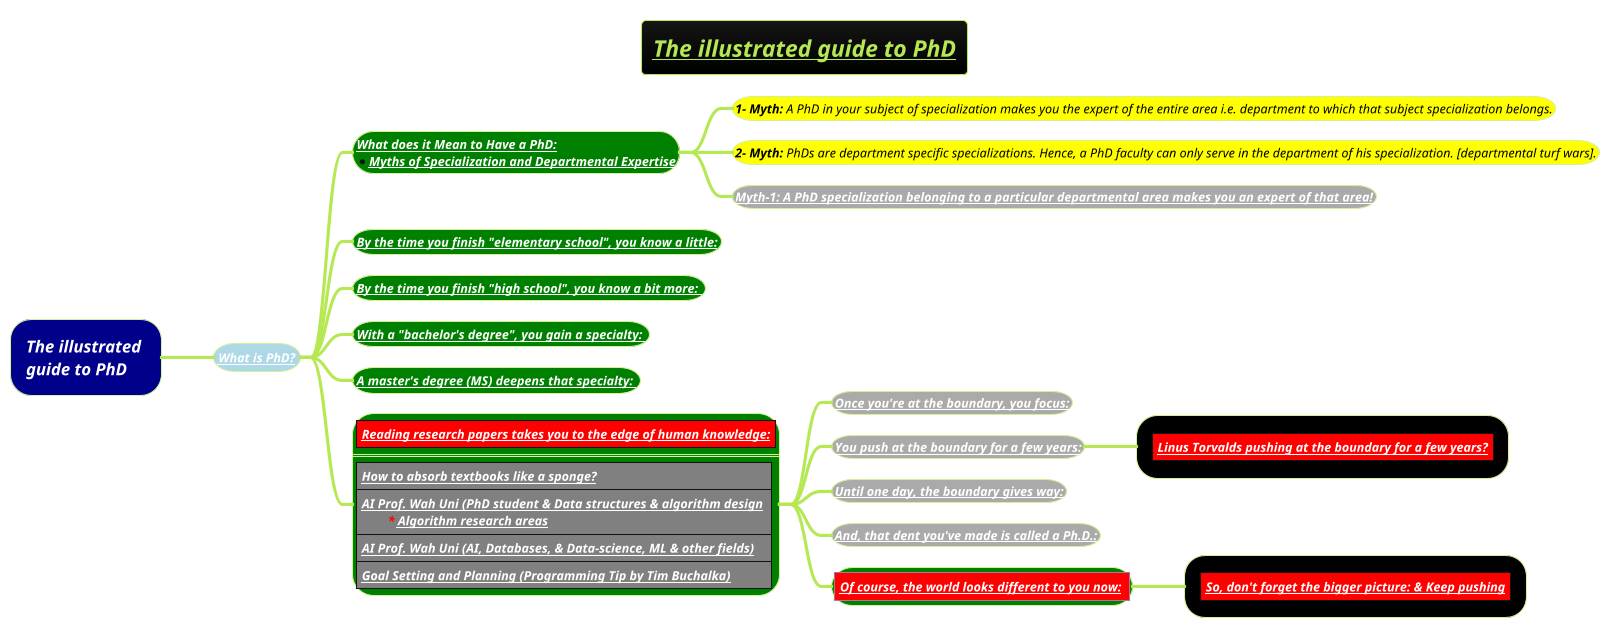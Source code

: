 @startmindmap
title =<i><b><u><size:18>The illustrated guide to PhD
!theme hacker

*[#darkblue] <i><color #white>The illustrated \n<i><color #white>guide to PhD
**[#lightblue] <i><color #black><size:12>[[docs/3-programming-languages/Venkat-Subramaniam/images/img_65.png What is PhD?]]
***[#green]:<b><i><color #white><size:12>[[docs/3-programming-languages/Venkat-Subramaniam/images/img_65.png What does it Mean to Have a PhD:]]
*<b><i><color #white><size:12>[[docs/3-programming-languages/Venkat-Subramaniam/images/img_65.png Myths of Specialization and Departmental Expertise]];
****[#yellow] <i><color #black><size:12>**1- Myth:** A PhD in your subject of specialization makes you the expert of the entire area i.e. department to which that subject specialization belongs.
****[#yellow] <i><color #black><size:12>**2- Myth:** PhDs are department specific specializations. Hence, a PhD faculty can only serve in the department of his specialization. [departmental turf wars].
****[#a] <i><color #black><size:12><b>[[docs/3-programming-languages/Venkat-Subramaniam/images/img_65.png Myth-1: A PhD specialization belonging to a particular departmental area makes you an expert of that area!]]
***[#green] <b><i><color #black><size:12>[[docs/3-programming-languages/Venkat-Subramaniam/images/img_65.png By the time you finish "elementary school", you know a little:]]

***[#green] <b><i><color #black><size:12>[[docs/3-programming-languages/Venkat-Subramaniam/images/img_66.png By the time you finish "high school", you know a bit more: ]]
***[#green] <b><i><color #black><size:12>[[docs/3-programming-languages/Venkat-Subramaniam/images/img_67.png With a "bachelor's degree", you gain a specialty: ]]
***[#green] <b><i><color #black><size:12>[[docs/3-programming-languages/Venkat-Subramaniam/images/img_781.png A master's degree (MS) deepens that specialty: ]]
***[#green]:|<#red><b><i><color #black><size:12>[[docs/3-programming-languages/Venkat-Subramaniam/images/img_782.png Reading research papers takes you to the edge of human knowledge:]]|
====
|<#grey><b><i><color #black><size:12>[[docs/3-programming-languages/Venkat-Subramaniam/images/img_809.png How to absorb textbooks like a sponge?]]|
|<#grey><b><i><color #black><size:12>[[docs/3-programming-languages/Venkat-Subramaniam/images/img_810.png AI Prof. Wah Uni (PhD student & Data structures & algorithm design]] \n\t<b><i><color #red>* <size:12>[[docs/3-programming-languages/Venkat-Subramaniam/images/img_812.png Algorithm research areas]]|
|<#grey><b><i><color #black><size:12>[[docs/3-programming-languages/Venkat-Subramaniam/images/img_810.png AI Prof. Wah Uni (AI, Databases, & Data-science, ML & other fields)]]|
|<#grey><b><i><color #black><size:12>[[docs/3-programming-languages/Venkat-Subramaniam/images/img_811.png Goal Setting and Planning (Programming Tip by Tim Buchalka)]]|;
****[#a] <b><i><color #black><size:12>[[docs/3-programming-languages/Venkat-Subramaniam/images/img_782.png Once you're at the boundary, you focus:]]
****[#a] <b><i><color #black><size:12>[[docs/3-programming-languages/Venkat-Subramaniam/images/img_783.png You push at the boundary for a few years:]]
*****[#black] |<#red><b><i><color #black><size:12>[[docs/3-programming-languages/Venkat-Subramaniam/images/img_785.png Linus Torvalds pushing at the boundary for a few years?]]|
****[#a] <b><i><color #black><size:12>[[docs/3-programming-languages/Venkat-Subramaniam/images/img_783.png Until one day, the boundary gives way:]]
****[#a] <b><i><color #black><size:12>[[docs/3-programming-languages/Venkat-Subramaniam/images/img_783.png And, that dent you've made is called a Ph.D.:]]
****[#green] |<#red><b><i><color #white><size:12>[[docs/3-programming-languages/Venkat-Subramaniam/images/img_784.png Of course, the world looks different to you now:]] |
*****[#black] |<#red><b><i><color #white><size:12>[[docs/3-programming-languages/Venkat-Subramaniam/images/img_785.png So, don't forget the bigger picture: & Keep pushing]]|


@endmindmap
